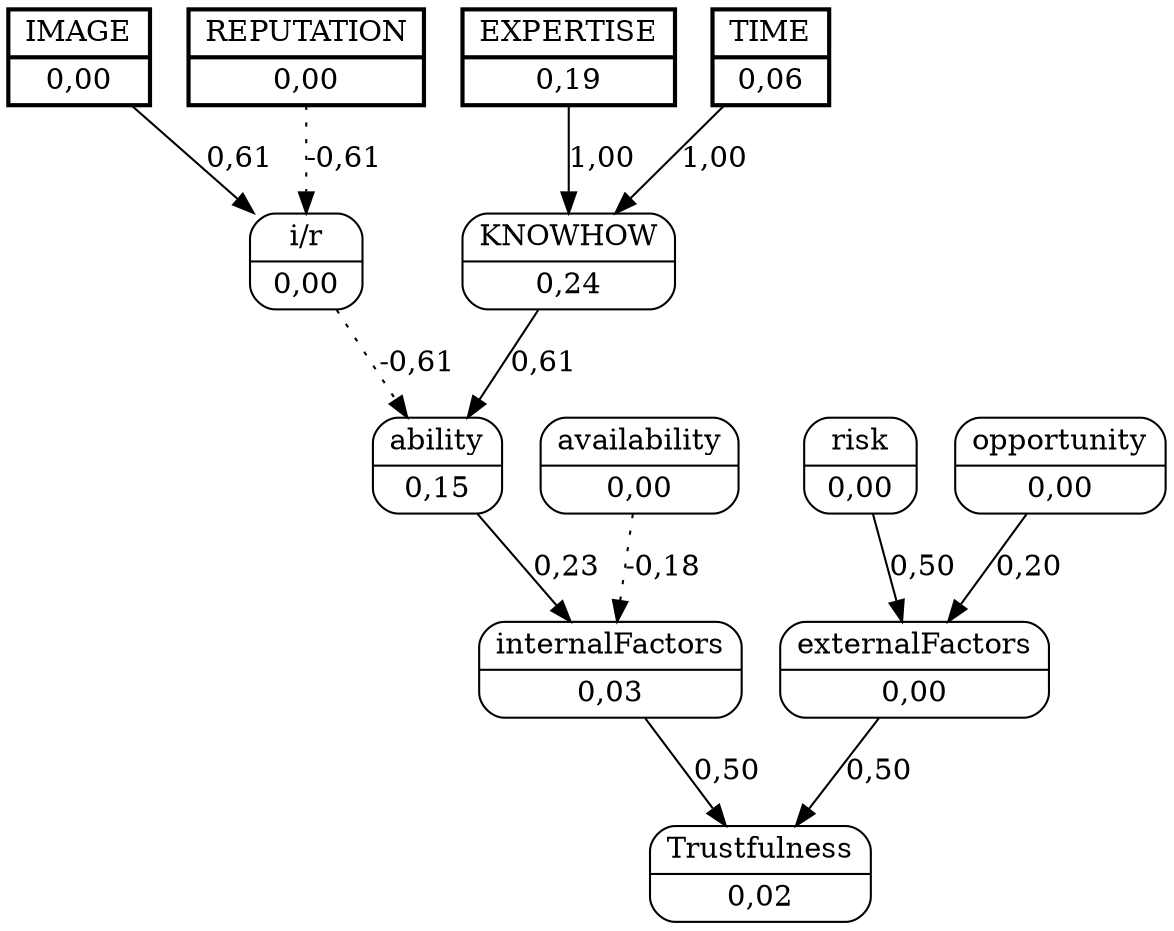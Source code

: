 digraph FCM_net{
	node [shape=record, style=rounded]
	0 [label="{IMAGE | 0,00}", style=bold, penwidth=2, peripheries=2];
	1 [label="{REPUTATION | 0,00}", style=bold, penwidth=2, peripheries=2];
	11 [label="{EXPERTISE | 0,19}", style=bold, penwidth=2, peripheries=2];
	12 [label="{TIME | 0,06}", style=bold, penwidth=2, peripheries=2];
	0 [label="{IMAGE | 0,00}"];
	2 [label="{KNOWHOW | 0,24}"];
	3 [label="{i/r | 0,00}"];
	4 [label="{ability | 0,15}"];
	5 [label="{availability | 0,00}"];
	6 [label="{internalFactors | 0,03}"];
	7 [label="{risk | 0,00}"];
	8 [label="{opportunity | 0,00}"];
	9 [label="{externalFactors | 0,00}"];
	10 [label="{Trustfulness | 0,02}"];
	0 -> 3 [label = "0,61"];
	1 -> 3 [label = "-0,61", style=dotted];
	3 -> 4 [label = "-0,61", style=dotted];
	2 -> 4 [label = "0,61"];
	4 -> 6 [label = "0,23"];
	5 -> 6 [label = "-0,18", style=dotted];
	6 -> 10 [label = "0,50"];
	7 -> 9 [label = "0,50"];
	8 -> 9 [label = "0,20"];
	9 -> 10 [label = "0,50"];
	11 -> 2 [label = "1,00"];
	12 -> 2 [label = "1,00"];
}